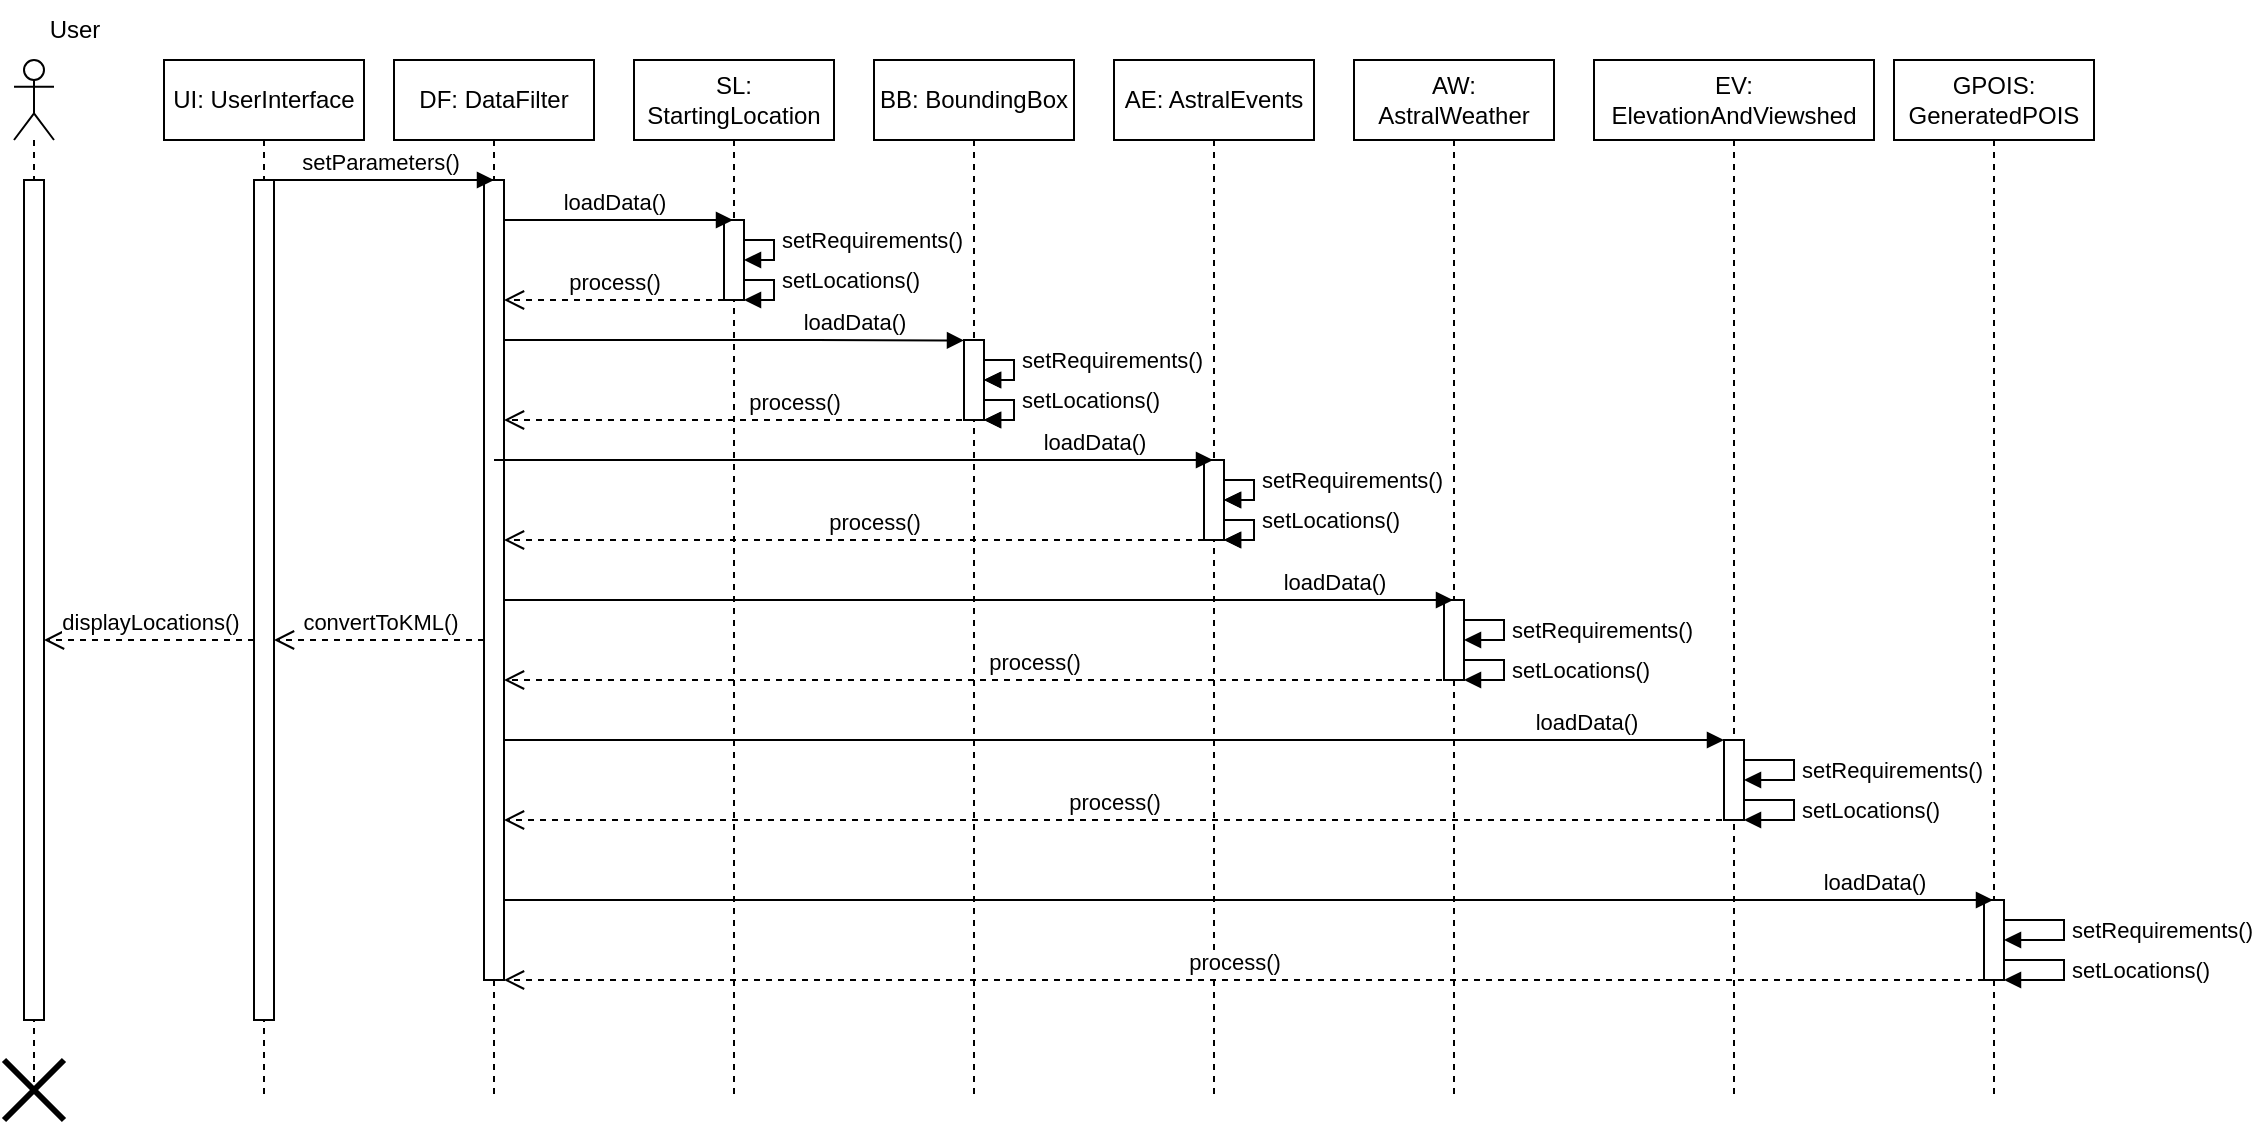 <mxfile version="22.1.2" type="device">
  <diagram name="Page-1" id="wsojyhwgvCopyjDc9yWP">
    <mxGraphModel dx="1200" dy="834" grid="1" gridSize="10" guides="1" tooltips="1" connect="1" arrows="1" fold="1" page="1" pageScale="1" pageWidth="850" pageHeight="1100" math="0" shadow="0">
      <root>
        <mxCell id="0" />
        <mxCell id="1" parent="0" />
        <mxCell id="-kyYbgyIapZdmofi2aNH-3" value="" style="html=1;verticalAlign=bottom;endArrow=block;curved=0;rounded=0;" parent="1" edge="1">
          <mxGeometry width="80" relative="1" as="geometry">
            <mxPoint x="285.25" y="300" as="sourcePoint" />
            <mxPoint x="525" y="300.24" as="targetPoint" />
            <Array as="points">
              <mxPoint x="385.25" y="300" />
              <mxPoint x="450.25" y="300" />
            </Array>
          </mxGeometry>
        </mxCell>
        <mxCell id="tkq7s5_f23-TKwIozbSk-1" value="DF: DataFilter" style="shape=umlLifeline;perimeter=lifelinePerimeter;whiteSpace=wrap;html=1;container=1;dropTarget=0;collapsible=0;recursiveResize=0;outlineConnect=0;portConstraint=eastwest;newEdgeStyle={&quot;curved&quot;:0,&quot;rounded&quot;:0};" parent="1" vertex="1">
          <mxGeometry x="240" y="160" width="100" height="520" as="geometry" />
        </mxCell>
        <mxCell id="yWhHcbWSEn-tJn_hc0Yg-3" value="" style="html=1;points=[[0,0,0,0,5],[0,1,0,0,-5],[1,0,0,0,5],[1,1,0,0,-5]];perimeter=orthogonalPerimeter;outlineConnect=0;targetShapes=umlLifeline;portConstraint=eastwest;newEdgeStyle={&quot;curved&quot;:0,&quot;rounded&quot;:0};" parent="tkq7s5_f23-TKwIozbSk-1" vertex="1">
          <mxGeometry x="45" y="60" width="10" height="400" as="geometry" />
        </mxCell>
        <mxCell id="U9hYfLwpCVECY0CRmi79-1" value="SL: StartingLocation" style="shape=umlLifeline;perimeter=lifelinePerimeter;whiteSpace=wrap;html=1;container=1;dropTarget=0;collapsible=0;recursiveResize=0;outlineConnect=0;portConstraint=eastwest;newEdgeStyle={&quot;curved&quot;:0,&quot;rounded&quot;:0};" parent="1" vertex="1">
          <mxGeometry x="360" y="160" width="100" height="520" as="geometry" />
        </mxCell>
        <mxCell id="v9D6Njq5i5y2V1pr6SAY-2" value="setRequirements()" style="html=1;align=left;spacingLeft=2;endArrow=block;rounded=0;edgeStyle=orthogonalEdgeStyle;curved=0;rounded=0;" parent="U9hYfLwpCVECY0CRmi79-1" edge="1">
          <mxGeometry relative="1" as="geometry">
            <mxPoint x="55" y="80" as="sourcePoint" />
            <Array as="points">
              <mxPoint x="55" y="90" />
              <mxPoint x="70" y="90" />
              <mxPoint x="70" y="100" />
            </Array>
            <mxPoint x="55" y="100.0" as="targetPoint" />
          </mxGeometry>
        </mxCell>
        <mxCell id="-kyYbgyIapZdmofi2aNH-2" value="" style="html=1;points=[[0,0,0,0,5],[0,1,0,0,-5],[1,0,0,0,5],[1,1,0,0,-5]];perimeter=orthogonalPerimeter;outlineConnect=0;targetShapes=umlLifeline;portConstraint=eastwest;newEdgeStyle={&quot;curved&quot;:0,&quot;rounded&quot;:0};fillColor=#FFFFFF;" parent="U9hYfLwpCVECY0CRmi79-1" vertex="1">
          <mxGeometry x="45" y="80" width="10" height="40" as="geometry" />
        </mxCell>
        <mxCell id="fCNSgkm_3UT94ffqPl74-2" value="setLocations()" style="html=1;align=left;spacingLeft=2;endArrow=block;rounded=0;edgeStyle=orthogonalEdgeStyle;curved=0;rounded=0;" parent="U9hYfLwpCVECY0CRmi79-1" edge="1">
          <mxGeometry x="-0.001" relative="1" as="geometry">
            <mxPoint x="55" y="100" as="sourcePoint" />
            <Array as="points">
              <mxPoint x="55" y="110" />
              <mxPoint x="70" y="110" />
              <mxPoint x="70" y="120" />
            </Array>
            <mxPoint x="55" y="120" as="targetPoint" />
            <mxPoint as="offset" />
          </mxGeometry>
        </mxCell>
        <mxCell id="5YZuiiDevZTMDvUoSUAL-1" value="BB: BoundingBox" style="shape=umlLifeline;perimeter=lifelinePerimeter;whiteSpace=wrap;html=1;container=1;dropTarget=0;collapsible=0;recursiveResize=0;outlineConnect=0;portConstraint=eastwest;newEdgeStyle={&quot;curved&quot;:0,&quot;rounded&quot;:0};" parent="1" vertex="1">
          <mxGeometry x="480" y="160" width="100" height="520" as="geometry" />
        </mxCell>
        <mxCell id="-kyYbgyIapZdmofi2aNH-4" value="" style="html=1;points=[[0,0,0,0,5],[0,1,0,0,-5],[1,0,0,0,5],[1,1,0,0,-5]];perimeter=orthogonalPerimeter;outlineConnect=0;targetShapes=umlLifeline;portConstraint=eastwest;newEdgeStyle={&quot;curved&quot;:0,&quot;rounded&quot;:0};" parent="5YZuiiDevZTMDvUoSUAL-1" vertex="1">
          <mxGeometry x="45" y="140" width="10" height="40" as="geometry" />
        </mxCell>
        <mxCell id="-kyYbgyIapZdmofi2aNH-1" value="loadData()" style="html=1;verticalAlign=bottom;endArrow=block;curved=0;rounded=0;" parent="5YZuiiDevZTMDvUoSUAL-1" edge="1">
          <mxGeometry x="NaN" y="63" width="80" relative="1" as="geometry">
            <mxPoint x="50.045" y="120" as="sourcePoint" />
            <mxPoint x="50.045" y="120" as="targetPoint" />
            <Array as="points" />
            <mxPoint x="-60" y="20" as="offset" />
          </mxGeometry>
        </mxCell>
        <mxCell id="hLHjqYPsq0uAl9Rdg8-G-7" value="setRequirements()" style="html=1;align=left;spacingLeft=2;endArrow=block;rounded=0;edgeStyle=orthogonalEdgeStyle;curved=0;rounded=0;" parent="5YZuiiDevZTMDvUoSUAL-1" edge="1">
          <mxGeometry relative="1" as="geometry">
            <mxPoint x="55" y="140" as="sourcePoint" />
            <Array as="points">
              <mxPoint x="55" y="150" />
              <mxPoint x="70" y="150" />
              <mxPoint x="70" y="160" />
            </Array>
            <mxPoint x="55" y="160.0" as="targetPoint" />
          </mxGeometry>
        </mxCell>
        <mxCell id="hLHjqYPsq0uAl9Rdg8-G-9" value="setLocations()" style="html=1;align=left;spacingLeft=2;endArrow=block;rounded=0;edgeStyle=orthogonalEdgeStyle;curved=0;rounded=0;" parent="5YZuiiDevZTMDvUoSUAL-1" edge="1">
          <mxGeometry x="-0.001" relative="1" as="geometry">
            <mxPoint x="55" y="160" as="sourcePoint" />
            <Array as="points">
              <mxPoint x="55" y="170" />
              <mxPoint x="70" y="170" />
              <mxPoint x="70" y="180" />
            </Array>
            <mxPoint x="55" y="180" as="targetPoint" />
            <mxPoint as="offset" />
          </mxGeometry>
        </mxCell>
        <mxCell id="5YZuiiDevZTMDvUoSUAL-2" value="AE: AstralEvents" style="shape=umlLifeline;perimeter=lifelinePerimeter;whiteSpace=wrap;html=1;container=1;dropTarget=0;collapsible=0;recursiveResize=0;outlineConnect=0;portConstraint=eastwest;newEdgeStyle={&quot;curved&quot;:0,&quot;rounded&quot;:0};" parent="1" vertex="1">
          <mxGeometry x="600" y="160" width="100" height="520" as="geometry" />
        </mxCell>
        <mxCell id="-kyYbgyIapZdmofi2aNH-6" value="" style="html=1;points=[[0,0,0,0,5],[0,1,0,0,-5],[1,0,0,0,5],[1,1,0,0,-5]];perimeter=orthogonalPerimeter;outlineConnect=0;targetShapes=umlLifeline;portConstraint=eastwest;newEdgeStyle={&quot;curved&quot;:0,&quot;rounded&quot;:0};" parent="5YZuiiDevZTMDvUoSUAL-2" vertex="1">
          <mxGeometry x="45" y="200" width="10" height="40" as="geometry" />
        </mxCell>
        <mxCell id="hLHjqYPsq0uAl9Rdg8-G-17" value="setRequirements()" style="html=1;align=left;spacingLeft=2;endArrow=block;rounded=0;edgeStyle=orthogonalEdgeStyle;curved=0;rounded=0;" parent="5YZuiiDevZTMDvUoSUAL-2" edge="1">
          <mxGeometry relative="1" as="geometry">
            <mxPoint x="55" y="200" as="sourcePoint" />
            <Array as="points">
              <mxPoint x="55" y="210" />
              <mxPoint x="70" y="210" />
              <mxPoint x="70" y="220" />
            </Array>
            <mxPoint x="55" y="220.0" as="targetPoint" />
          </mxGeometry>
        </mxCell>
        <mxCell id="hLHjqYPsq0uAl9Rdg8-G-18" value="setLocations()" style="html=1;align=left;spacingLeft=2;endArrow=block;rounded=0;edgeStyle=orthogonalEdgeStyle;curved=0;rounded=0;" parent="5YZuiiDevZTMDvUoSUAL-2" edge="1">
          <mxGeometry x="-0.001" relative="1" as="geometry">
            <mxPoint x="55" y="220" as="sourcePoint" />
            <Array as="points">
              <mxPoint x="55" y="230" />
              <mxPoint x="70" y="230" />
              <mxPoint x="70" y="240" />
            </Array>
            <mxPoint x="55" y="240" as="targetPoint" />
            <mxPoint as="offset" />
          </mxGeometry>
        </mxCell>
        <mxCell id="ESVCBKwrnuhlHj8vxiFu-1" value="AW: AstralWeather" style="shape=umlLifeline;perimeter=lifelinePerimeter;whiteSpace=wrap;html=1;container=1;dropTarget=0;collapsible=0;recursiveResize=0;outlineConnect=0;portConstraint=eastwest;newEdgeStyle={&quot;curved&quot;:0,&quot;rounded&quot;:0};" parent="1" vertex="1">
          <mxGeometry x="720" y="160" width="100" height="520" as="geometry" />
        </mxCell>
        <mxCell id="-kyYbgyIapZdmofi2aNH-7" value="" style="html=1;points=[[0,0,0,0,5],[0,1,0,0,-5],[1,0,0,0,5],[1,1,0,0,-5]];perimeter=orthogonalPerimeter;outlineConnect=0;targetShapes=umlLifeline;portConstraint=eastwest;newEdgeStyle={&quot;curved&quot;:0,&quot;rounded&quot;:0};" parent="ESVCBKwrnuhlHj8vxiFu-1" vertex="1">
          <mxGeometry x="45" y="270" width="10" height="40" as="geometry" />
        </mxCell>
        <mxCell id="hLHjqYPsq0uAl9Rdg8-G-26" value="setLocations()" style="html=1;align=left;spacingLeft=2;endArrow=block;rounded=0;edgeStyle=orthogonalEdgeStyle;curved=0;rounded=0;" parent="ESVCBKwrnuhlHj8vxiFu-1" source="-kyYbgyIapZdmofi2aNH-7" target="-kyYbgyIapZdmofi2aNH-7" edge="1">
          <mxGeometry relative="1" as="geometry">
            <mxPoint x="60" y="270" as="sourcePoint" />
            <Array as="points">
              <mxPoint x="75" y="300" />
              <mxPoint x="75" y="310" />
            </Array>
            <mxPoint x="60" y="290.0" as="targetPoint" />
          </mxGeometry>
        </mxCell>
        <mxCell id="hLHjqYPsq0uAl9Rdg8-G-27" value="setRequirements()" style="html=1;align=left;spacingLeft=2;endArrow=block;rounded=0;edgeStyle=orthogonalEdgeStyle;curved=0;rounded=0;" parent="ESVCBKwrnuhlHj8vxiFu-1" source="-kyYbgyIapZdmofi2aNH-7" target="-kyYbgyIapZdmofi2aNH-7" edge="1">
          <mxGeometry x="-0.001" relative="1" as="geometry">
            <mxPoint x="60" y="290" as="sourcePoint" />
            <Array as="points">
              <mxPoint x="75" y="280" />
              <mxPoint x="75" y="290" />
            </Array>
            <mxPoint x="60" y="310" as="targetPoint" />
            <mxPoint as="offset" />
          </mxGeometry>
        </mxCell>
        <mxCell id="cH1aOIqqDqmTm1_e0i7U-1" value="EV: ElevationAndViewshed" style="shape=umlLifeline;perimeter=lifelinePerimeter;whiteSpace=wrap;html=1;container=1;dropTarget=0;collapsible=0;recursiveResize=0;outlineConnect=0;portConstraint=eastwest;newEdgeStyle={&quot;curved&quot;:0,&quot;rounded&quot;:0};" parent="1" vertex="1">
          <mxGeometry x="840" y="160" width="140" height="520" as="geometry" />
        </mxCell>
        <mxCell id="-kyYbgyIapZdmofi2aNH-9" value="" style="html=1;points=[[0,0,0,0,5],[0,1,0,0,-5],[1,0,0,0,5],[1,1,0,0,-5]];perimeter=orthogonalPerimeter;outlineConnect=0;targetShapes=umlLifeline;portConstraint=eastwest;newEdgeStyle={&quot;curved&quot;:0,&quot;rounded&quot;:0};" parent="cH1aOIqqDqmTm1_e0i7U-1" vertex="1">
          <mxGeometry x="65" y="340" width="10" height="40" as="geometry" />
        </mxCell>
        <mxCell id="TqjjIfmPGWh62qWOV56O-1" value="GPOIS: GeneratedPOIS" style="shape=umlLifeline;perimeter=lifelinePerimeter;whiteSpace=wrap;html=1;container=1;dropTarget=0;collapsible=0;recursiveResize=0;outlineConnect=0;portConstraint=eastwest;newEdgeStyle={&quot;curved&quot;:0,&quot;rounded&quot;:0};" parent="1" vertex="1">
          <mxGeometry x="990" y="160" width="100" height="520" as="geometry" />
        </mxCell>
        <mxCell id="-kyYbgyIapZdmofi2aNH-11" value="" style="html=1;points=[[0,0,0,0,5],[0,1,0,0,-5],[1,0,0,0,5],[1,1,0,0,-5]];perimeter=orthogonalPerimeter;outlineConnect=0;targetShapes=umlLifeline;portConstraint=eastwest;newEdgeStyle={&quot;curved&quot;:0,&quot;rounded&quot;:0};" parent="TqjjIfmPGWh62qWOV56O-1" vertex="1">
          <mxGeometry x="45" y="420" width="10" height="40" as="geometry" />
        </mxCell>
        <mxCell id="_YGlKrTY0GKhu5pNPK9T-8" value="setRequirements()" style="html=1;align=left;spacingLeft=2;endArrow=block;rounded=0;edgeStyle=orthogonalEdgeStyle;curved=0;rounded=0;" edge="1" parent="TqjjIfmPGWh62qWOV56O-1" source="-kyYbgyIapZdmofi2aNH-11" target="-kyYbgyIapZdmofi2aNH-11">
          <mxGeometry relative="1" as="geometry">
            <mxPoint x="60" y="430" as="sourcePoint" />
            <Array as="points">
              <mxPoint x="85" y="430" />
              <mxPoint x="85" y="440" />
            </Array>
            <mxPoint x="60" y="440" as="targetPoint" />
          </mxGeometry>
        </mxCell>
        <mxCell id="_YGlKrTY0GKhu5pNPK9T-1" value="setLocations()" style="html=1;align=left;spacingLeft=2;endArrow=block;rounded=0;edgeStyle=orthogonalEdgeStyle;curved=0;rounded=0;" edge="1" parent="TqjjIfmPGWh62qWOV56O-1" source="-kyYbgyIapZdmofi2aNH-11" target="-kyYbgyIapZdmofi2aNH-11">
          <mxGeometry relative="1" as="geometry">
            <mxPoint x="60" y="450" as="sourcePoint" />
            <Array as="points">
              <mxPoint x="85" y="450" />
              <mxPoint x="85" y="460" />
            </Array>
            <mxPoint x="60" y="460" as="targetPoint" />
          </mxGeometry>
        </mxCell>
        <mxCell id="4xQKL1JLc1Ld8ulTGlkg-3" value="" style="shape=umlLifeline;perimeter=lifelinePerimeter;whiteSpace=wrap;html=1;container=1;dropTarget=0;collapsible=0;recursiveResize=0;outlineConnect=0;portConstraint=eastwest;newEdgeStyle={&quot;curved&quot;:0,&quot;rounded&quot;:0};participant=umlActor;" parent="1" vertex="1">
          <mxGeometry x="50" y="160" width="20" height="520" as="geometry" />
        </mxCell>
        <mxCell id="yWhHcbWSEn-tJn_hc0Yg-1" value="" style="html=1;points=[[0,0,0,0,5],[0,1,0,0,-5],[1,0,0,0,5],[1,1,0,0,-5]];perimeter=orthogonalPerimeter;outlineConnect=0;targetShapes=umlLifeline;portConstraint=eastwest;newEdgeStyle={&quot;curved&quot;:0,&quot;rounded&quot;:0};" parent="4xQKL1JLc1Ld8ulTGlkg-3" vertex="1">
          <mxGeometry x="5" y="60" width="10" height="420" as="geometry" />
        </mxCell>
        <mxCell id="4xQKL1JLc1Ld8ulTGlkg-4" value="User" style="text;html=1;align=center;verticalAlign=middle;resizable=0;points=[];autosize=1;strokeColor=none;fillColor=none;" parent="1" vertex="1">
          <mxGeometry x="55" y="130" width="50" height="30" as="geometry" />
        </mxCell>
        <mxCell id="FQjYW8qJhiJYwwTzPLp3-1" value="setParameters()" style="html=1;verticalAlign=bottom;endArrow=block;curved=0;rounded=0;" parent="1" edge="1" source="RJG-J08MelYqgtj0wc0X-1">
          <mxGeometry width="80" relative="1" as="geometry">
            <mxPoint x="185" y="220" as="sourcePoint" />
            <mxPoint x="290" y="220" as="targetPoint" />
          </mxGeometry>
        </mxCell>
        <mxCell id="yWhHcbWSEn-tJn_hc0Yg-2" value="loadData()" style="html=1;verticalAlign=bottom;endArrow=block;curved=0;rounded=0;" parent="1" source="yWhHcbWSEn-tJn_hc0Yg-3" target="U9hYfLwpCVECY0CRmi79-1" edge="1">
          <mxGeometry x="-0.039" width="80" relative="1" as="geometry">
            <mxPoint x="300" y="240" as="sourcePoint" />
            <mxPoint x="370" y="240" as="targetPoint" />
            <Array as="points">
              <mxPoint x="350" y="240" />
            </Array>
            <mxPoint as="offset" />
          </mxGeometry>
        </mxCell>
        <mxCell id="hLHjqYPsq0uAl9Rdg8-G-1" value="process()" style="html=1;verticalAlign=bottom;endArrow=open;dashed=1;endSize=8;curved=0;rounded=0;" parent="1" source="-kyYbgyIapZdmofi2aNH-2" target="yWhHcbWSEn-tJn_hc0Yg-3" edge="1">
          <mxGeometry relative="1" as="geometry">
            <mxPoint x="400" y="300" as="sourcePoint" />
            <mxPoint x="300" y="320" as="targetPoint" />
            <Array as="points">
              <mxPoint x="340" y="280" />
            </Array>
            <mxPoint as="offset" />
          </mxGeometry>
        </mxCell>
        <mxCell id="hLHjqYPsq0uAl9Rdg8-G-11" value="process()" style="html=1;verticalAlign=bottom;endArrow=open;dashed=1;endSize=8;curved=0;rounded=0;" parent="1" target="yWhHcbWSEn-tJn_hc0Yg-3" edge="1">
          <mxGeometry x="-0.234" relative="1" as="geometry">
            <mxPoint x="530" y="340" as="sourcePoint" />
            <mxPoint x="300" y="340" as="targetPoint" />
            <Array as="points">
              <mxPoint x="475" y="340" />
            </Array>
            <mxPoint as="offset" />
          </mxGeometry>
        </mxCell>
        <mxCell id="hLHjqYPsq0uAl9Rdg8-G-12" value="loadData()" style="html=1;verticalAlign=bottom;endArrow=block;curved=0;rounded=0;" parent="1" edge="1">
          <mxGeometry x="0.669" width="80" relative="1" as="geometry">
            <mxPoint x="290" y="360" as="sourcePoint" />
            <mxPoint x="649.5" y="360" as="targetPoint" />
            <mxPoint as="offset" />
          </mxGeometry>
        </mxCell>
        <mxCell id="hLHjqYPsq0uAl9Rdg8-G-13" value="" style="html=1;points=[[0,0,0,0,5],[0,1,0,0,-5],[1,0,0,0,5],[1,1,0,0,-5]];perimeter=orthogonalPerimeter;outlineConnect=0;targetShapes=umlLifeline;portConstraint=eastwest;newEdgeStyle={&quot;curved&quot;:0,&quot;rounded&quot;:0};" parent="1" vertex="1">
          <mxGeometry x="525" y="300" width="10" height="40" as="geometry" />
        </mxCell>
        <mxCell id="hLHjqYPsq0uAl9Rdg8-G-14" value="setRequirements()" style="html=1;align=left;spacingLeft=2;endArrow=block;rounded=0;edgeStyle=orthogonalEdgeStyle;curved=0;rounded=0;" parent="1" edge="1">
          <mxGeometry relative="1" as="geometry">
            <mxPoint x="535" y="300" as="sourcePoint" />
            <Array as="points">
              <mxPoint x="535" y="310" />
              <mxPoint x="550" y="310" />
              <mxPoint x="550" y="320" />
            </Array>
            <mxPoint x="535" y="320.0" as="targetPoint" />
          </mxGeometry>
        </mxCell>
        <mxCell id="hLHjqYPsq0uAl9Rdg8-G-15" value="setLocations()" style="html=1;align=left;spacingLeft=2;endArrow=block;rounded=0;edgeStyle=orthogonalEdgeStyle;curved=0;rounded=0;" parent="1" edge="1">
          <mxGeometry x="-0.001" relative="1" as="geometry">
            <mxPoint x="535" y="320" as="sourcePoint" />
            <Array as="points">
              <mxPoint x="535" y="330" />
              <mxPoint x="550" y="330" />
              <mxPoint x="550" y="340" />
            </Array>
            <mxPoint x="535" y="340" as="targetPoint" />
            <mxPoint as="offset" />
          </mxGeometry>
        </mxCell>
        <mxCell id="hLHjqYPsq0uAl9Rdg8-G-20" value="process()" style="html=1;verticalAlign=bottom;endArrow=open;dashed=1;endSize=8;curved=0;rounded=0;" parent="1" source="-kyYbgyIapZdmofi2aNH-6" target="yWhHcbWSEn-tJn_hc0Yg-3" edge="1">
          <mxGeometry x="-0.057" relative="1" as="geometry">
            <mxPoint x="640" y="400" as="sourcePoint" />
            <mxPoint x="300" y="380" as="targetPoint" />
            <Array as="points">
              <mxPoint x="480" y="400" />
            </Array>
            <mxPoint as="offset" />
          </mxGeometry>
        </mxCell>
        <mxCell id="hLHjqYPsq0uAl9Rdg8-G-21" value="loadData()" style="html=1;verticalAlign=bottom;endArrow=block;curved=0;rounded=0;" parent="1" source="yWhHcbWSEn-tJn_hc0Yg-3" target="ESVCBKwrnuhlHj8vxiFu-1" edge="1">
          <mxGeometry x="0.749" width="80" relative="1" as="geometry">
            <mxPoint x="300" y="430" as="sourcePoint" />
            <mxPoint x="370" y="430" as="targetPoint" />
            <Array as="points">
              <mxPoint x="530" y="430" />
            </Array>
            <mxPoint as="offset" />
          </mxGeometry>
        </mxCell>
        <mxCell id="hLHjqYPsq0uAl9Rdg8-G-24" value="setRequirements()" style="html=1;align=left;spacingLeft=2;endArrow=block;rounded=0;edgeStyle=orthogonalEdgeStyle;curved=0;rounded=0;" parent="1" edge="1">
          <mxGeometry relative="1" as="geometry">
            <mxPoint x="655" y="360" as="sourcePoint" />
            <Array as="points">
              <mxPoint x="655" y="370" />
              <mxPoint x="670" y="370" />
              <mxPoint x="670" y="380" />
            </Array>
            <mxPoint x="655" y="380.0" as="targetPoint" />
          </mxGeometry>
        </mxCell>
        <mxCell id="hLHjqYPsq0uAl9Rdg8-G-25" value="setLocations()" style="html=1;align=left;spacingLeft=2;endArrow=block;rounded=0;edgeStyle=orthogonalEdgeStyle;curved=0;rounded=0;" parent="1" edge="1">
          <mxGeometry x="-0.001" relative="1" as="geometry">
            <mxPoint x="655" y="380" as="sourcePoint" />
            <Array as="points">
              <mxPoint x="655" y="390" />
              <mxPoint x="670" y="390" />
              <mxPoint x="670" y="400" />
            </Array>
            <mxPoint x="655" y="400" as="targetPoint" />
            <mxPoint as="offset" />
          </mxGeometry>
        </mxCell>
        <mxCell id="hLHjqYPsq0uAl9Rdg8-G-28" value="process()" style="html=1;verticalAlign=bottom;endArrow=open;dashed=1;endSize=8;curved=0;rounded=0;" parent="1" target="yWhHcbWSEn-tJn_hc0Yg-3" edge="1">
          <mxGeometry x="-0.116" relative="1" as="geometry">
            <mxPoint x="770" y="470" as="sourcePoint" />
            <mxPoint x="300" y="470" as="targetPoint" />
            <mxPoint as="offset" />
          </mxGeometry>
        </mxCell>
        <mxCell id="hLHjqYPsq0uAl9Rdg8-G-29" value="loadData()" style="html=1;verticalAlign=bottom;endArrow=block;curved=0;rounded=0;" parent="1" source="yWhHcbWSEn-tJn_hc0Yg-3" target="-kyYbgyIapZdmofi2aNH-9" edge="1">
          <mxGeometry x="0.772" width="80" relative="1" as="geometry">
            <mxPoint x="830" y="490" as="sourcePoint" />
            <mxPoint x="910" y="490" as="targetPoint" />
            <Array as="points">
              <mxPoint x="600" y="500" />
            </Array>
            <mxPoint as="offset" />
          </mxGeometry>
        </mxCell>
        <mxCell id="_YGlKrTY0GKhu5pNPK9T-3" value="setRequirements()" style="html=1;align=left;spacingLeft=2;endArrow=block;rounded=0;edgeStyle=orthogonalEdgeStyle;curved=0;rounded=0;" edge="1" parent="1">
          <mxGeometry relative="1" as="geometry">
            <mxPoint x="915" y="510" as="sourcePoint" />
            <Array as="points">
              <mxPoint x="940" y="510" />
              <mxPoint x="940" y="520" />
            </Array>
            <mxPoint x="915" y="520" as="targetPoint" />
          </mxGeometry>
        </mxCell>
        <mxCell id="_YGlKrTY0GKhu5pNPK9T-4" value="process()" style="html=1;verticalAlign=bottom;endArrow=open;dashed=1;endSize=8;curved=0;rounded=0;" edge="1" parent="1" target="yWhHcbWSEn-tJn_hc0Yg-3">
          <mxGeometry x="0.008" relative="1" as="geometry">
            <mxPoint x="910" y="540" as="sourcePoint" />
            <mxPoint x="300" y="540" as="targetPoint" />
            <mxPoint as="offset" />
          </mxGeometry>
        </mxCell>
        <mxCell id="_YGlKrTY0GKhu5pNPK9T-5" value="loadData()" style="html=1;verticalAlign=bottom;endArrow=block;curved=0;rounded=0;" edge="1" parent="1" source="yWhHcbWSEn-tJn_hc0Yg-3" target="TqjjIfmPGWh62qWOV56O-1">
          <mxGeometry x="0.84" width="80" relative="1" as="geometry">
            <mxPoint x="300" y="570" as="sourcePoint" />
            <mxPoint x="370" y="570" as="targetPoint" />
            <Array as="points">
              <mxPoint x="660" y="580" />
            </Array>
            <mxPoint as="offset" />
          </mxGeometry>
        </mxCell>
        <mxCell id="_YGlKrTY0GKhu5pNPK9T-6" value="" style="html=1;points=[[0,0,0,0,5],[0,1,0,0,-5],[1,0,0,0,5],[1,1,0,0,-5]];perimeter=orthogonalPerimeter;outlineConnect=0;targetShapes=umlLifeline;portConstraint=eastwest;newEdgeStyle={&quot;curved&quot;:0,&quot;rounded&quot;:0};" vertex="1" parent="1">
          <mxGeometry x="905" y="500" width="10" height="40" as="geometry" />
        </mxCell>
        <mxCell id="_YGlKrTY0GKhu5pNPK9T-7" value="setLocations()" style="html=1;align=left;spacingLeft=2;endArrow=block;rounded=0;edgeStyle=orthogonalEdgeStyle;curved=0;rounded=0;" edge="1" parent="1">
          <mxGeometry relative="1" as="geometry">
            <mxPoint x="915" y="530" as="sourcePoint" />
            <Array as="points">
              <mxPoint x="940" y="530" />
              <mxPoint x="940" y="540" />
            </Array>
            <mxPoint x="915" y="540" as="targetPoint" />
          </mxGeometry>
        </mxCell>
        <mxCell id="_YGlKrTY0GKhu5pNPK9T-9" value="process()" style="html=1;verticalAlign=bottom;endArrow=open;dashed=1;endSize=8;curved=0;rounded=0;" edge="1" parent="1" target="yWhHcbWSEn-tJn_hc0Yg-3">
          <mxGeometry x="0.013" relative="1" as="geometry">
            <mxPoint x="1035" y="620" as="sourcePoint" />
            <mxPoint x="300" y="620" as="targetPoint" />
            <mxPoint as="offset" />
          </mxGeometry>
        </mxCell>
        <mxCell id="RJG-J08MelYqgtj0wc0X-1" value="UI: UserInterface" style="shape=umlLifeline;perimeter=lifelinePerimeter;whiteSpace=wrap;html=1;container=1;dropTarget=0;collapsible=0;recursiveResize=0;outlineConnect=0;portConstraint=eastwest;newEdgeStyle={&quot;curved&quot;:0,&quot;rounded&quot;:0};" vertex="1" parent="1">
          <mxGeometry x="125" y="160" width="100" height="520" as="geometry" />
        </mxCell>
        <mxCell id="RJG-J08MelYqgtj0wc0X-2" value="" style="html=1;points=[[0,0,0,0,5],[0,1,0,0,-5],[1,0,0,0,5],[1,1,0,0,-5]];perimeter=orthogonalPerimeter;outlineConnect=0;targetShapes=umlLifeline;portConstraint=eastwest;newEdgeStyle={&quot;curved&quot;:0,&quot;rounded&quot;:0};" vertex="1" parent="RJG-J08MelYqgtj0wc0X-1">
          <mxGeometry x="45" y="60" width="10" height="420" as="geometry" />
        </mxCell>
        <mxCell id="RJG-J08MelYqgtj0wc0X-4" value="convertToKML()" style="html=1;verticalAlign=bottom;endArrow=open;dashed=1;endSize=8;curved=0;rounded=0;" edge="1" parent="1">
          <mxGeometry relative="1" as="geometry">
            <mxPoint x="285" y="450" as="sourcePoint" />
            <mxPoint x="180" y="450" as="targetPoint" />
            <Array as="points">
              <mxPoint x="220" y="450" />
            </Array>
            <mxPoint as="offset" />
          </mxGeometry>
        </mxCell>
        <mxCell id="yC-QrdKBQ8RdHMFjd_I2-1" value="displayLocations()" style="html=1;verticalAlign=bottom;endArrow=open;dashed=1;endSize=8;curved=0;rounded=0;" edge="1" parent="1" target="yWhHcbWSEn-tJn_hc0Yg-1">
          <mxGeometry relative="1" as="geometry">
            <mxPoint x="170" y="450" as="sourcePoint" />
            <mxPoint x="90" y="450" as="targetPoint" />
          </mxGeometry>
        </mxCell>
        <mxCell id="yC-QrdKBQ8RdHMFjd_I2-2" value="" style="shape=umlDestroy;whiteSpace=wrap;html=1;strokeWidth=3;targetShapes=umlLifeline;" vertex="1" parent="1">
          <mxGeometry x="45" y="660" width="30" height="30" as="geometry" />
        </mxCell>
      </root>
    </mxGraphModel>
  </diagram>
</mxfile>
